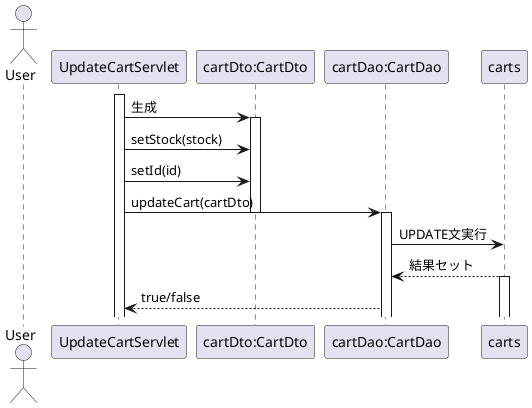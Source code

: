 @startuml 
actor User
participant "UpdateCartServlet" as A
participant "cartDto:CartDto" as B
participant "cartDao:CartDao" as C
participant "carts" as D
activate A
A -> B: 生成
activate B
A -> B: setStock(stock)
A -> B: setId(id)
A -> C: updateCart(cartDto)
deactivate B
activate C
C -> D: UPDATE文実行
D --> C: 結果セット
activate D
C --> A: true/false
@enduml